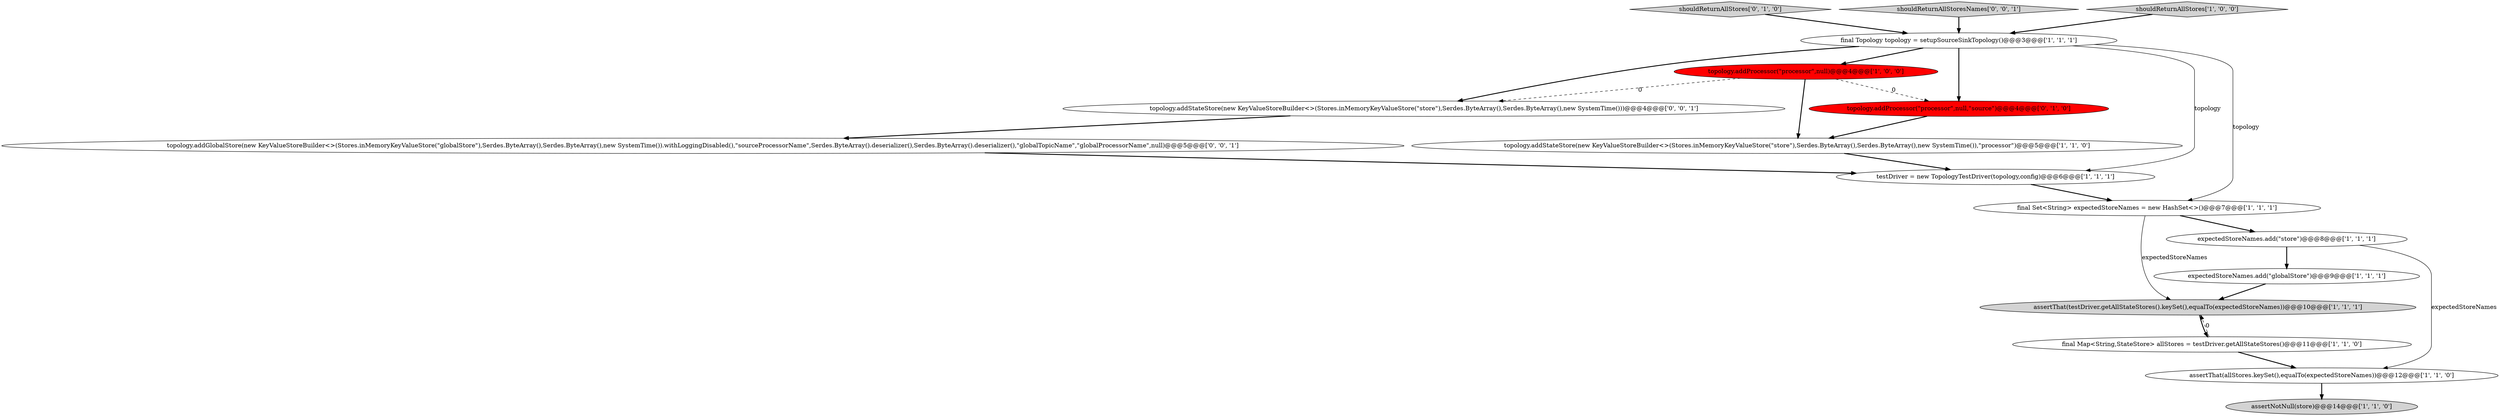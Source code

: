 digraph {
12 [style = filled, label = "shouldReturnAllStores['0', '1', '0']", fillcolor = lightgray, shape = diamond image = "AAA0AAABBB2BBB"];
0 [style = filled, label = "topology.addProcessor(\"processor\",null)@@@4@@@['1', '0', '0']", fillcolor = red, shape = ellipse image = "AAA1AAABBB1BBB"];
10 [style = filled, label = "final Map<String,StateStore> allStores = testDriver.getAllStateStores()@@@11@@@['1', '1', '0']", fillcolor = white, shape = ellipse image = "AAA0AAABBB1BBB"];
7 [style = filled, label = "assertThat(testDriver.getAllStateStores().keySet(),equalTo(expectedStoreNames))@@@10@@@['1', '1', '1']", fillcolor = lightgray, shape = ellipse image = "AAA0AAABBB1BBB"];
6 [style = filled, label = "topology.addStateStore(new KeyValueStoreBuilder<>(Stores.inMemoryKeyValueStore(\"store\"),Serdes.ByteArray(),Serdes.ByteArray(),new SystemTime()),\"processor\")@@@5@@@['1', '1', '0']", fillcolor = white, shape = ellipse image = "AAA0AAABBB1BBB"];
2 [style = filled, label = "expectedStoreNames.add(\"globalStore\")@@@9@@@['1', '1', '1']", fillcolor = white, shape = ellipse image = "AAA0AAABBB1BBB"];
8 [style = filled, label = "assertNotNull(store)@@@14@@@['1', '1', '0']", fillcolor = lightgray, shape = ellipse image = "AAA0AAABBB1BBB"];
13 [style = filled, label = "topology.addProcessor(\"processor\",null,\"source\")@@@4@@@['0', '1', '0']", fillcolor = red, shape = ellipse image = "AAA1AAABBB2BBB"];
14 [style = filled, label = "shouldReturnAllStoresNames['0', '0', '1']", fillcolor = lightgray, shape = diamond image = "AAA0AAABBB3BBB"];
15 [style = filled, label = "topology.addGlobalStore(new KeyValueStoreBuilder<>(Stores.inMemoryKeyValueStore(\"globalStore\"),Serdes.ByteArray(),Serdes.ByteArray(),new SystemTime()).withLoggingDisabled(),\"sourceProcessorName\",Serdes.ByteArray().deserializer(),Serdes.ByteArray().deserializer(),\"globalTopicName\",\"globalProcessorName\",null)@@@5@@@['0', '0', '1']", fillcolor = white, shape = ellipse image = "AAA0AAABBB3BBB"];
4 [style = filled, label = "final Set<String> expectedStoreNames = new HashSet<>()@@@7@@@['1', '1', '1']", fillcolor = white, shape = ellipse image = "AAA0AAABBB1BBB"];
16 [style = filled, label = "topology.addStateStore(new KeyValueStoreBuilder<>(Stores.inMemoryKeyValueStore(\"store\"),Serdes.ByteArray(),Serdes.ByteArray(),new SystemTime()))@@@4@@@['0', '0', '1']", fillcolor = white, shape = ellipse image = "AAA0AAABBB3BBB"];
11 [style = filled, label = "assertThat(allStores.keySet(),equalTo(expectedStoreNames))@@@12@@@['1', '1', '0']", fillcolor = white, shape = ellipse image = "AAA0AAABBB1BBB"];
3 [style = filled, label = "shouldReturnAllStores['1', '0', '0']", fillcolor = lightgray, shape = diamond image = "AAA0AAABBB1BBB"];
1 [style = filled, label = "expectedStoreNames.add(\"store\")@@@8@@@['1', '1', '1']", fillcolor = white, shape = ellipse image = "AAA0AAABBB1BBB"];
9 [style = filled, label = "final Topology topology = setupSourceSinkTopology()@@@3@@@['1', '1', '1']", fillcolor = white, shape = ellipse image = "AAA0AAABBB1BBB"];
5 [style = filled, label = "testDriver = new TopologyTestDriver(topology,config)@@@6@@@['1', '1', '1']", fillcolor = white, shape = ellipse image = "AAA0AAABBB1BBB"];
16->15 [style = bold, label=""];
9->0 [style = bold, label=""];
0->6 [style = bold, label=""];
7->10 [style = bold, label=""];
0->16 [style = dashed, label="0"];
12->9 [style = bold, label=""];
9->4 [style = solid, label="topology"];
9->16 [style = bold, label=""];
15->5 [style = bold, label=""];
10->7 [style = dashed, label="0"];
9->5 [style = solid, label="topology"];
3->9 [style = bold, label=""];
4->7 [style = solid, label="expectedStoreNames"];
6->5 [style = bold, label=""];
5->4 [style = bold, label=""];
0->13 [style = dashed, label="0"];
11->8 [style = bold, label=""];
14->9 [style = bold, label=""];
4->1 [style = bold, label=""];
1->2 [style = bold, label=""];
1->11 [style = solid, label="expectedStoreNames"];
2->7 [style = bold, label=""];
13->6 [style = bold, label=""];
9->13 [style = bold, label=""];
10->11 [style = bold, label=""];
}
